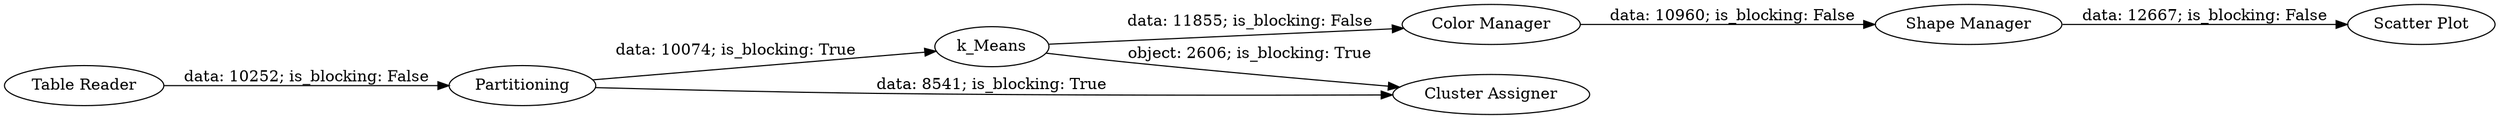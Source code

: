 digraph {
	"4410832781635366711_1" [label="Table Reader"]
	"4410832781635366711_3" [label=k_Means]
	"4410832781635366711_4" [label="Cluster Assigner"]
	"4410832781635366711_7" [label="Shape Manager"]
	"4410832781635366711_6" [label="Color Manager"]
	"4410832781635366711_2" [label=Partitioning]
	"4410832781635366711_5" [label="Scatter Plot"]
	"4410832781635366711_3" -> "4410832781635366711_6" [label="data: 11855; is_blocking: False"]
	"4410832781635366711_1" -> "4410832781635366711_2" [label="data: 10252; is_blocking: False"]
	"4410832781635366711_2" -> "4410832781635366711_3" [label="data: 10074; is_blocking: True"]
	"4410832781635366711_7" -> "4410832781635366711_5" [label="data: 12667; is_blocking: False"]
	"4410832781635366711_2" -> "4410832781635366711_4" [label="data: 8541; is_blocking: True"]
	"4410832781635366711_6" -> "4410832781635366711_7" [label="data: 10960; is_blocking: False"]
	"4410832781635366711_3" -> "4410832781635366711_4" [label="object: 2606; is_blocking: True"]
	rankdir=LR
}
